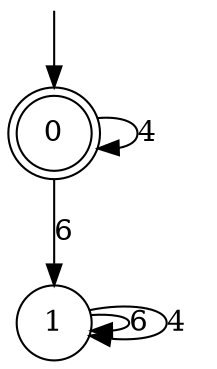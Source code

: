 digraph g {

	s0 [shape="doublecircle" label="0"];
	s1 [shape="circle" label="1"];
	s0 -> s1 [label="6"];
	s0 -> s0 [label="4"];
	s1 -> s1 [label="6"];
	s1 -> s1 [label="4"];

__start0 [label="" shape="none" width="0" height="0"];
__start0 -> s0;

}
